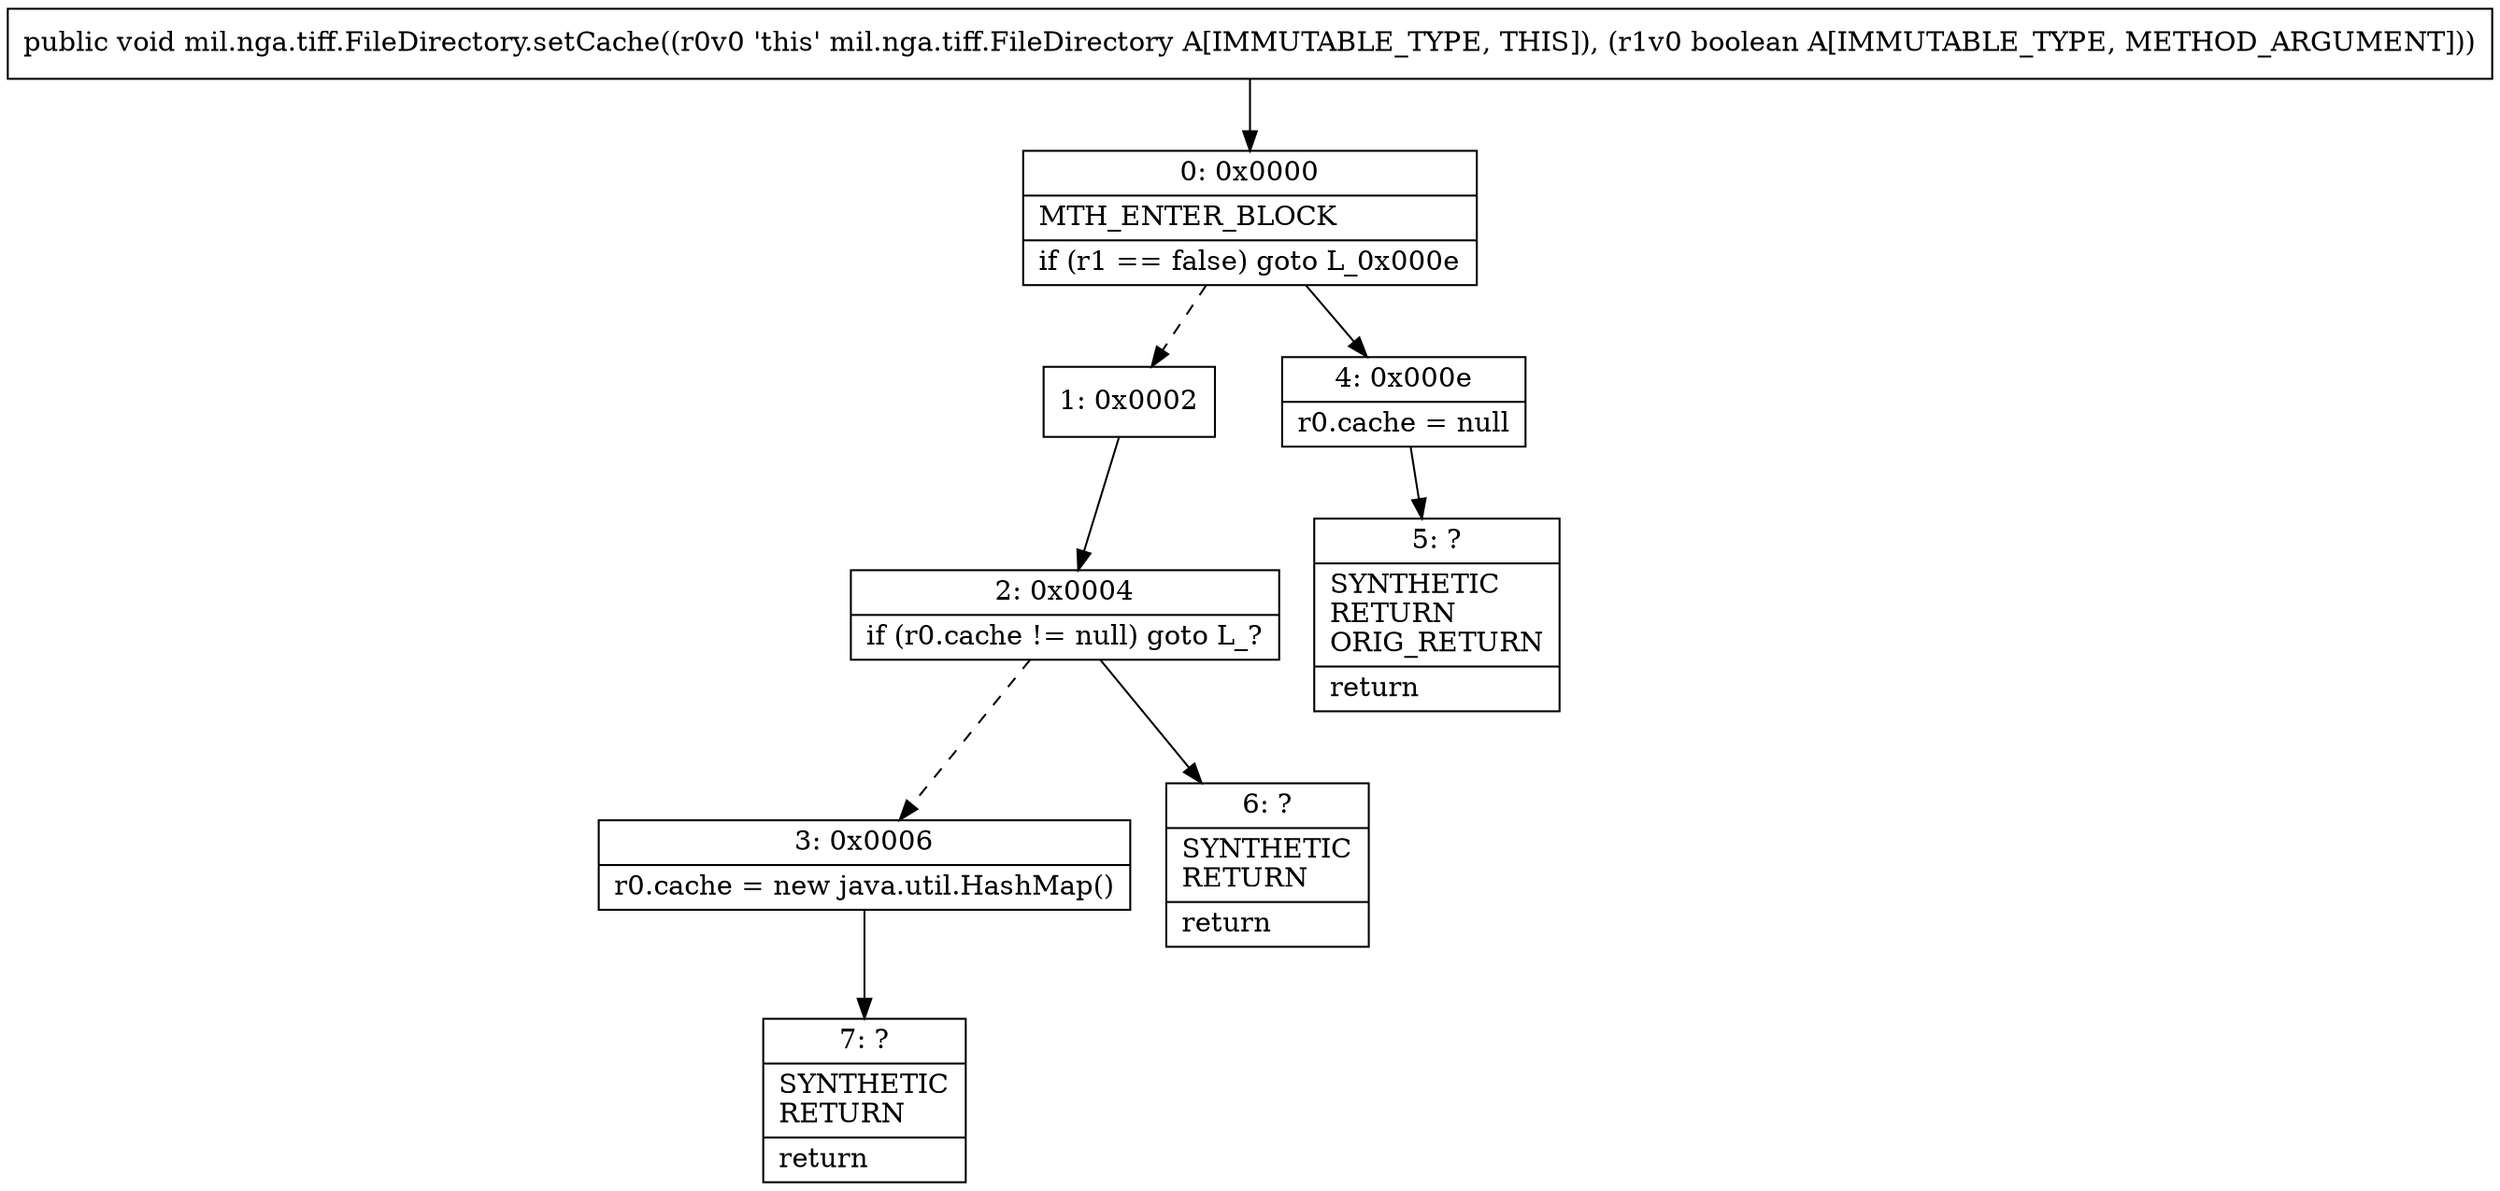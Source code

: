 digraph "CFG formil.nga.tiff.FileDirectory.setCache(Z)V" {
Node_0 [shape=record,label="{0\:\ 0x0000|MTH_ENTER_BLOCK\l|if (r1 == false) goto L_0x000e\l}"];
Node_1 [shape=record,label="{1\:\ 0x0002}"];
Node_2 [shape=record,label="{2\:\ 0x0004|if (r0.cache != null) goto L_?\l}"];
Node_3 [shape=record,label="{3\:\ 0x0006|r0.cache = new java.util.HashMap()\l}"];
Node_4 [shape=record,label="{4\:\ 0x000e|r0.cache = null\l}"];
Node_5 [shape=record,label="{5\:\ ?|SYNTHETIC\lRETURN\lORIG_RETURN\l|return\l}"];
Node_6 [shape=record,label="{6\:\ ?|SYNTHETIC\lRETURN\l|return\l}"];
Node_7 [shape=record,label="{7\:\ ?|SYNTHETIC\lRETURN\l|return\l}"];
MethodNode[shape=record,label="{public void mil.nga.tiff.FileDirectory.setCache((r0v0 'this' mil.nga.tiff.FileDirectory A[IMMUTABLE_TYPE, THIS]), (r1v0 boolean A[IMMUTABLE_TYPE, METHOD_ARGUMENT])) }"];
MethodNode -> Node_0;
Node_0 -> Node_1[style=dashed];
Node_0 -> Node_4;
Node_1 -> Node_2;
Node_2 -> Node_3[style=dashed];
Node_2 -> Node_6;
Node_3 -> Node_7;
Node_4 -> Node_5;
}


